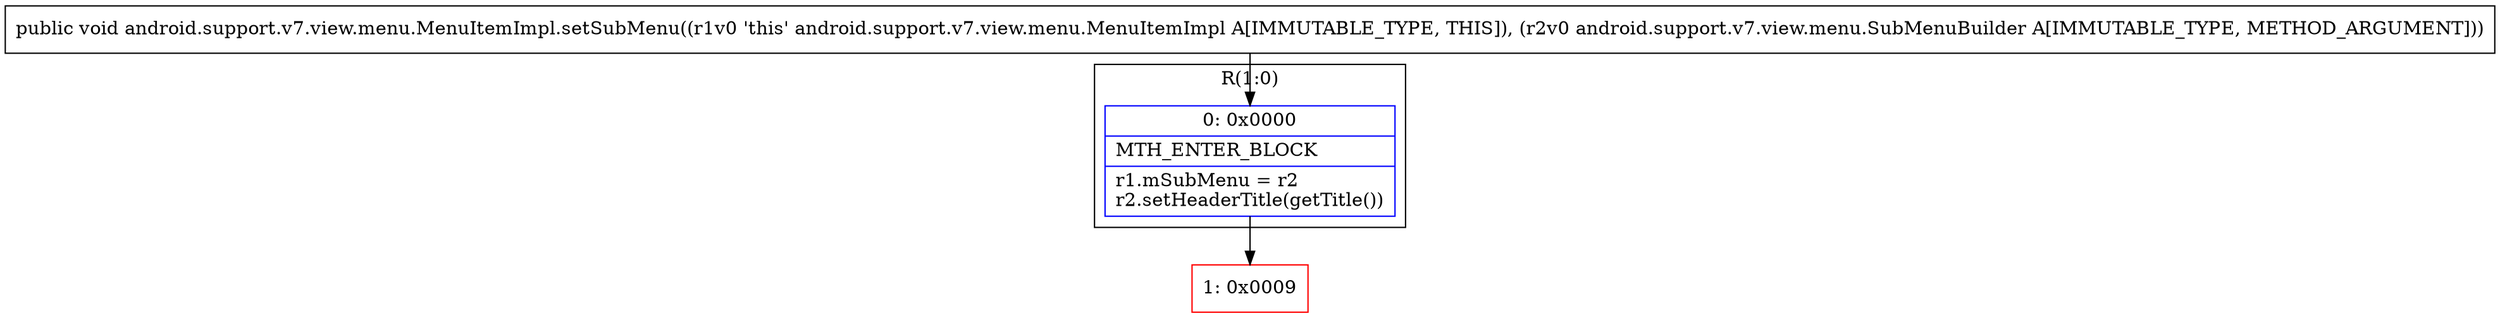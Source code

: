 digraph "CFG forandroid.support.v7.view.menu.MenuItemImpl.setSubMenu(Landroid\/support\/v7\/view\/menu\/SubMenuBuilder;)V" {
subgraph cluster_Region_600752415 {
label = "R(1:0)";
node [shape=record,color=blue];
Node_0 [shape=record,label="{0\:\ 0x0000|MTH_ENTER_BLOCK\l|r1.mSubMenu = r2\lr2.setHeaderTitle(getTitle())\l}"];
}
Node_1 [shape=record,color=red,label="{1\:\ 0x0009}"];
MethodNode[shape=record,label="{public void android.support.v7.view.menu.MenuItemImpl.setSubMenu((r1v0 'this' android.support.v7.view.menu.MenuItemImpl A[IMMUTABLE_TYPE, THIS]), (r2v0 android.support.v7.view.menu.SubMenuBuilder A[IMMUTABLE_TYPE, METHOD_ARGUMENT])) }"];
MethodNode -> Node_0;
Node_0 -> Node_1;
}

